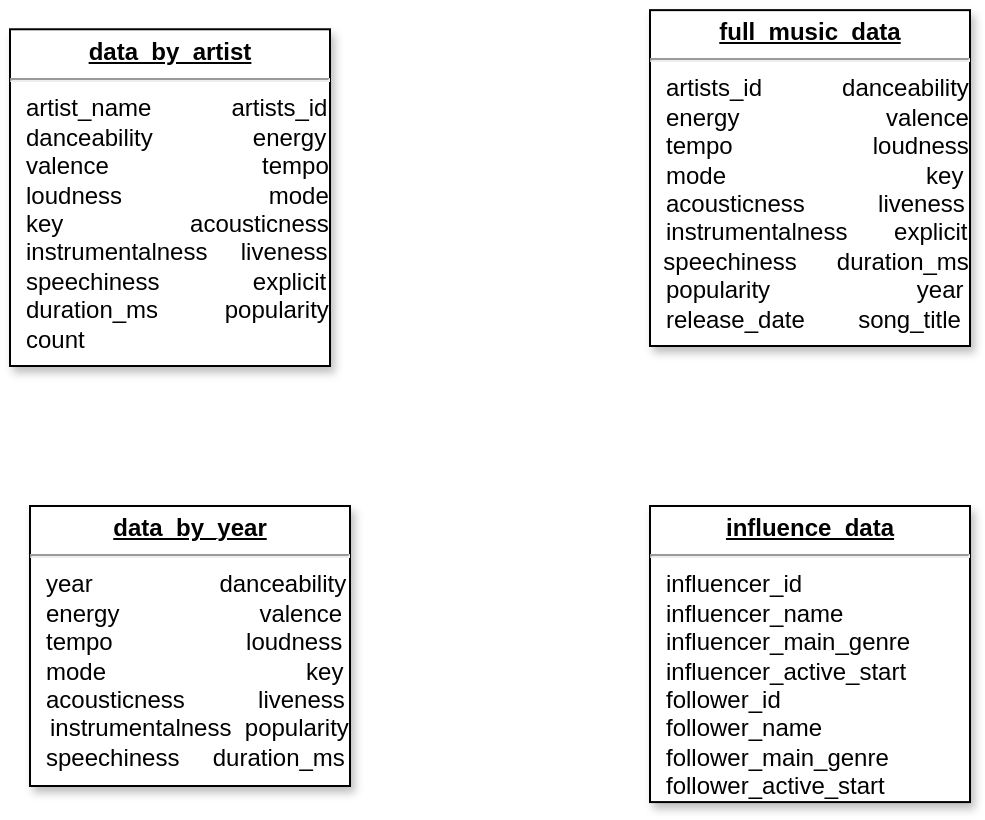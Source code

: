<mxfile version="14.2.9" type="github">
  <diagram name="Page-1" id="efa7a0a1-bf9b-a30e-e6df-94a7791c09e9">
    <mxGraphModel dx="1038" dy="617" grid="1" gridSize="10" guides="1" tooltips="1" connect="1" arrows="1" fold="1" page="1" pageScale="1" pageWidth="826" pageHeight="1169" background="#ffffff" math="0" shadow="0">
      <root>
        <mxCell id="0" />
        <mxCell id="1" parent="0" />
        <mxCell id="20" value="&lt;p style=&quot;margin: 0px ; margin-top: 4px ; text-align: center ; text-decoration: underline&quot;&gt;&lt;b&gt;full_music_data&lt;/b&gt;&lt;/p&gt;&lt;hr&gt;&lt;p style=&quot;margin: 0px ; margin-left: 8px&quot;&gt;artists_id&amp;nbsp; &amp;nbsp; &amp;nbsp; &amp;nbsp; &amp;nbsp; &amp;nbsp; &lt;span&gt;danceability&lt;/span&gt;&lt;/p&gt;&lt;p style=&quot;margin: 0px ; margin-left: 8px&quot;&gt;energy&amp;nbsp; &amp;nbsp; &amp;nbsp; &amp;nbsp; &amp;nbsp; &amp;nbsp; &amp;nbsp; &amp;nbsp; &amp;nbsp; &amp;nbsp; &amp;nbsp;&amp;nbsp;&lt;span&gt;valence&lt;/span&gt;&lt;/p&gt;&lt;p style=&quot;margin: 0px ; margin-left: 8px&quot;&gt;tempo&amp;nbsp; &amp;nbsp; &amp;nbsp; &amp;nbsp; &amp;nbsp; &amp;nbsp; &amp;nbsp; &amp;nbsp; &amp;nbsp; &amp;nbsp; &amp;nbsp;&lt;span&gt;loudness&lt;/span&gt;&lt;/p&gt;&lt;p style=&quot;margin: 0px ; margin-left: 8px&quot;&gt;mode&amp;nbsp; &amp;nbsp; &amp;nbsp; &amp;nbsp; &amp;nbsp; &amp;nbsp; &amp;nbsp; &amp;nbsp; &amp;nbsp; &amp;nbsp; &amp;nbsp; &amp;nbsp; &amp;nbsp; &amp;nbsp; &amp;nbsp;&amp;nbsp;&lt;span&gt;key&lt;/span&gt;&lt;/p&gt;&lt;p style=&quot;margin: 0px ; margin-left: 8px&quot;&gt;acousticness&amp;nbsp; &amp;nbsp; &amp;nbsp; &amp;nbsp; &amp;nbsp; &amp;nbsp;liveness&lt;/p&gt;&lt;p style=&quot;margin: 0px ; margin-left: 8px&quot;&gt;&lt;span&gt;instrumentalness&amp;nbsp; &amp;nbsp; &amp;nbsp; &amp;nbsp;explicit&lt;/span&gt;&lt;/p&gt;&amp;nbsp; &lt;span&gt;speechiness&amp;nbsp; &amp;nbsp; &amp;nbsp;&amp;nbsp;&lt;/span&gt;&lt;span&gt;duration_ms&lt;/span&gt;&lt;span&gt;&lt;br&gt;&lt;/span&gt;&lt;p style=&quot;margin: 0px ; margin-left: 8px&quot;&gt;popularity&amp;nbsp; &amp;nbsp; &amp;nbsp; &amp;nbsp; &amp;nbsp; &amp;nbsp; &amp;nbsp; &amp;nbsp; &amp;nbsp; &amp;nbsp; &amp;nbsp;&amp;nbsp;&lt;span&gt;year&lt;/span&gt;&lt;/p&gt;&lt;p style=&quot;margin: 0px ; margin-left: 8px&quot;&gt;release_date&amp;nbsp; &amp;nbsp; &amp;nbsp; &amp;nbsp;&amp;nbsp;&lt;span&gt;song_title&lt;/span&gt;&lt;/p&gt;" style="verticalAlign=top;align=left;overflow=fill;fontSize=12;fontFamily=Helvetica;html=1;shadow=1;" parent="1" vertex="1">
          <mxGeometry x="360" y="12.07" width="160" height="167.93" as="geometry" />
        </mxCell>
        <mxCell id="21" value="&lt;p style=&quot;margin: 0px ; margin-top: 4px ; text-align: center ; text-decoration: underline&quot;&gt;&lt;b&gt;data_by_year&lt;/b&gt;&lt;/p&gt;&lt;hr&gt;&lt;p style=&quot;margin: 0px ; margin-left: 8px&quot;&gt;year&amp;nbsp; &amp;nbsp; &amp;nbsp; &amp;nbsp; &amp;nbsp; &amp;nbsp; &amp;nbsp; &amp;nbsp; &amp;nbsp; &amp;nbsp;&lt;span&gt;danceability&lt;/span&gt;&lt;/p&gt;&lt;p style=&quot;margin: 0px ; margin-left: 8px&quot;&gt;energy&amp;nbsp; &amp;nbsp; &amp;nbsp; &amp;nbsp; &amp;nbsp; &amp;nbsp; &amp;nbsp; &amp;nbsp; &amp;nbsp; &amp;nbsp; &amp;nbsp;&lt;span&gt;valence&lt;/span&gt;&lt;/p&gt;&lt;p style=&quot;margin: 0px ; margin-left: 8px&quot;&gt;tempo&amp;nbsp; &amp;nbsp; &amp;nbsp; &amp;nbsp; &amp;nbsp; &amp;nbsp; &amp;nbsp; &amp;nbsp; &amp;nbsp; &amp;nbsp;&amp;nbsp;&lt;span&gt;loudness&lt;/span&gt;&lt;/p&gt;&lt;p style=&quot;margin: 0px ; margin-left: 8px&quot;&gt;mode&amp;nbsp; &amp;nbsp; &amp;nbsp; &amp;nbsp; &amp;nbsp; &amp;nbsp; &amp;nbsp; &amp;nbsp; &amp;nbsp; &amp;nbsp; &amp;nbsp; &amp;nbsp; &amp;nbsp; &amp;nbsp; &amp;nbsp;&amp;nbsp;&lt;span&gt;key&amp;nbsp; &amp;nbsp; &amp;nbsp; &amp;nbsp; &amp;nbsp; &amp;nbsp;&amp;nbsp;&lt;/span&gt;&lt;/p&gt;&lt;p style=&quot;margin: 0px ; margin-left: 8px&quot;&gt;&lt;span&gt;acousticness&amp;nbsp; &amp;nbsp; &amp;nbsp; &amp;nbsp; &amp;nbsp; &amp;nbsp;liveness&lt;/span&gt;&lt;/p&gt;&lt;span&gt;&amp;nbsp; &amp;nbsp;instrumentalness&amp;nbsp;&amp;nbsp;&lt;/span&gt;popularity&lt;br&gt;&lt;p style=&quot;margin: 0px 0px 0px 8px&quot;&gt;&lt;span&gt;speechiness&amp;nbsp; &amp;nbsp; &amp;nbsp;duration_ms&lt;/span&gt;&lt;br&gt;&lt;/p&gt;&lt;p style=&quot;margin: 0px 0px 0px 8px&quot;&gt;&lt;br&gt;&lt;/p&gt;&lt;p style=&quot;margin: 0px 0px 0px 8px&quot;&gt;&lt;br&gt;&lt;/p&gt;&lt;p style=&quot;margin: 0px 0px 0px 8px&quot;&gt;&lt;br&gt;&lt;/p&gt;" style="verticalAlign=top;align=left;overflow=fill;fontSize=12;fontFamily=Helvetica;html=1;shadow=1;" parent="1" vertex="1">
          <mxGeometry x="50" y="260" width="160" height="140" as="geometry" />
        </mxCell>
        <mxCell id="25" value="&lt;p style=&quot;margin: 0px ; margin-top: 4px ; text-align: center ; text-decoration: underline&quot;&gt;&lt;b&gt;data_by_artist&lt;/b&gt;&lt;/p&gt;&lt;hr&gt;&lt;p style=&quot;margin: 0px ; margin-left: 8px&quot;&gt;artist_name&amp;nbsp; &amp;nbsp; &amp;nbsp; &amp;nbsp; &amp;nbsp; &amp;nbsp;&amp;nbsp;&lt;span&gt;artists_id&lt;/span&gt;&lt;/p&gt;&lt;p style=&quot;margin: 0px 0px 0px 8px&quot;&gt;danceability&amp;nbsp; &amp;nbsp; &amp;nbsp; &amp;nbsp; &amp;nbsp; &amp;nbsp; &amp;nbsp; &amp;nbsp;&lt;span&gt;energy&lt;/span&gt;&lt;/p&gt;&lt;p style=&quot;margin: 0px 0px 0px 8px&quot;&gt;valence&amp;nbsp; &amp;nbsp; &amp;nbsp; &amp;nbsp; &amp;nbsp; &amp;nbsp; &amp;nbsp; &amp;nbsp; &amp;nbsp; &amp;nbsp; &amp;nbsp; &amp;nbsp;&lt;span&gt;tempo&lt;/span&gt;&lt;/p&gt;&lt;p style=&quot;margin: 0px 0px 0px 8px&quot;&gt;loudness&amp;nbsp; &amp;nbsp; &amp;nbsp; &amp;nbsp; &amp;nbsp; &amp;nbsp; &amp;nbsp; &amp;nbsp; &amp;nbsp; &amp;nbsp; &amp;nbsp;&amp;nbsp;&lt;span&gt;mode&lt;/span&gt;&lt;/p&gt;&lt;p style=&quot;margin: 0px 0px 0px 8px&quot;&gt;key&amp;nbsp; &amp;nbsp; &amp;nbsp; &amp;nbsp; &amp;nbsp; &amp;nbsp; &amp;nbsp; &amp;nbsp; &amp;nbsp; &amp;nbsp;&lt;span&gt;acousticness&lt;/span&gt;&lt;/p&gt;&lt;p style=&quot;margin: 0px 0px 0px 8px&quot;&gt;instrumentalness&amp;nbsp; &amp;nbsp; &amp;nbsp;&lt;span&gt;liveness&lt;/span&gt;&lt;/p&gt;&lt;p style=&quot;margin: 0px 0px 0px 8px&quot;&gt;speechiness&amp;nbsp; &amp;nbsp; &amp;nbsp; &amp;nbsp; &amp;nbsp; &amp;nbsp; &amp;nbsp;&amp;nbsp;&lt;span&gt;explicit&lt;/span&gt;&lt;/p&gt;&lt;p style=&quot;margin: 0px 0px 0px 8px&quot;&gt;duration_ms&amp;nbsp; &amp;nbsp; &amp;nbsp; &amp;nbsp; &amp;nbsp;&amp;nbsp;&lt;span&gt;popularity&lt;/span&gt;&lt;/p&gt;&lt;p style=&quot;margin: 0px 0px 0px 8px&quot;&gt;count&lt;/p&gt;" style="verticalAlign=top;align=left;overflow=fill;fontSize=12;fontFamily=Helvetica;html=1;shadow=1;" parent="1" vertex="1">
          <mxGeometry x="40" y="21.64" width="160" height="168.36" as="geometry" />
        </mxCell>
        <mxCell id="29" value="&lt;p style=&quot;margin: 0px ; margin-top: 4px ; text-align: center ; text-decoration: underline&quot;&gt;&lt;b&gt;influence_data&lt;/b&gt;&lt;/p&gt;&lt;hr&gt;&lt;p style=&quot;margin: 0px ; margin-left: 8px&quot;&gt;influencer_id&lt;br&gt;&lt;/p&gt;&lt;p style=&quot;margin: 0px ; margin-left: 8px&quot;&gt;influencer_name&lt;br&gt;&lt;/p&gt;&lt;p style=&quot;margin: 0px ; margin-left: 8px&quot;&gt;influencer_main_genre&lt;br&gt;&lt;/p&gt;&lt;p style=&quot;margin: 0px ; margin-left: 8px&quot;&gt;influencer_active_start&lt;br&gt;&lt;/p&gt;&lt;p style=&quot;margin: 0px ; margin-left: 8px&quot;&gt;follower_id&lt;br&gt;&lt;/p&gt;&lt;p style=&quot;margin: 0px ; margin-left: 8px&quot;&gt;follower_name&lt;br&gt;&lt;/p&gt;&lt;p style=&quot;margin: 0px ; margin-left: 8px&quot;&gt;follower_main_genre&lt;br&gt;&lt;/p&gt;&lt;p style=&quot;margin: 0px ; margin-left: 8px&quot;&gt;follower_active_start&lt;br&gt;&lt;/p&gt;" style="verticalAlign=top;align=left;overflow=fill;fontSize=12;fontFamily=Helvetica;html=1;shadow=1;" parent="1" vertex="1">
          <mxGeometry x="360" y="260" width="160" height="148.04" as="geometry" />
        </mxCell>
      </root>
    </mxGraphModel>
  </diagram>
</mxfile>

